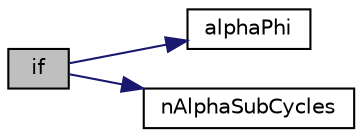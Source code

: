 digraph "if"
{
  bgcolor="transparent";
  edge [fontname="Helvetica",fontsize="10",labelfontname="Helvetica",labelfontsize="10"];
  node [fontname="Helvetica",fontsize="10",shape=record];
  rankdir="LR";
  Node1 [label="if",height=0.2,width=0.4,color="black", fillcolor="grey75", style="filled", fontcolor="black"];
  Node1 -> Node2 [color="midnightblue",fontsize="10",style="solid",fontname="Helvetica"];
  Node2 [label="alphaPhi",height=0.2,width=0.4,color="black",URL="$a04630.html#a11e7341c2be4d9704a0fa0972e924d62"];
  Node1 -> Node3 [color="midnightblue",fontsize="10",style="solid",fontname="Helvetica"];
  Node3 [label="nAlphaSubCycles",height=0.2,width=0.4,color="black",URL="$a05214.html#a14801619ab9f5f371d0959e91c89ea3a"];
}
